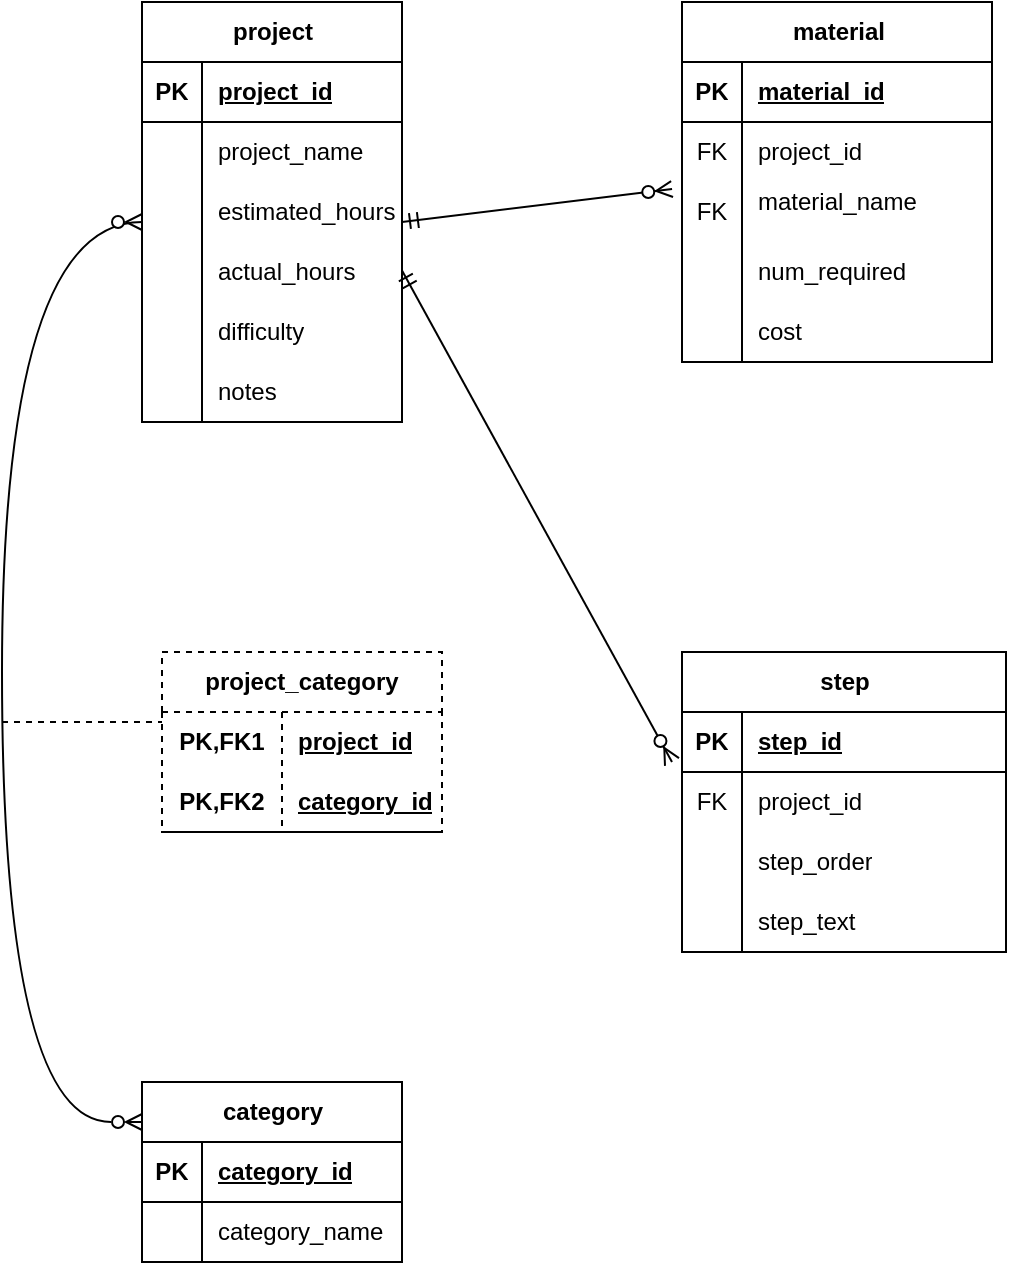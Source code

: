 <mxfile version="21.6.8" type="device">
  <diagram name="Page-1" id="HWEsv96GXKjvc-eo5x0U">
    <mxGraphModel dx="1854" dy="801" grid="1" gridSize="10" guides="1" tooltips="1" connect="1" arrows="1" fold="1" page="1" pageScale="1" pageWidth="850" pageHeight="1100" math="0" shadow="0">
      <root>
        <mxCell id="0" />
        <mxCell id="1" parent="0" />
        <mxCell id="MIZ9u0IxI-lzyPf_Fb2h-1" value="project" style="shape=table;startSize=30;container=1;collapsible=1;childLayout=tableLayout;fixedRows=1;rowLines=0;fontStyle=1;align=center;resizeLast=1;html=1;" vertex="1" parent="1">
          <mxGeometry x="30" y="40" width="130" height="210" as="geometry" />
        </mxCell>
        <mxCell id="MIZ9u0IxI-lzyPf_Fb2h-2" value="" style="shape=tableRow;horizontal=0;startSize=0;swimlaneHead=0;swimlaneBody=0;fillColor=none;collapsible=0;dropTarget=0;points=[[0,0.5],[1,0.5]];portConstraint=eastwest;top=0;left=0;right=0;bottom=1;" vertex="1" parent="MIZ9u0IxI-lzyPf_Fb2h-1">
          <mxGeometry y="30" width="130" height="30" as="geometry" />
        </mxCell>
        <mxCell id="MIZ9u0IxI-lzyPf_Fb2h-3" value="PK" style="shape=partialRectangle;connectable=0;fillColor=none;top=0;left=0;bottom=0;right=0;fontStyle=1;overflow=hidden;whiteSpace=wrap;html=1;" vertex="1" parent="MIZ9u0IxI-lzyPf_Fb2h-2">
          <mxGeometry width="30" height="30" as="geometry">
            <mxRectangle width="30" height="30" as="alternateBounds" />
          </mxGeometry>
        </mxCell>
        <mxCell id="MIZ9u0IxI-lzyPf_Fb2h-4" value="project_id" style="shape=partialRectangle;connectable=0;fillColor=none;top=0;left=0;bottom=0;right=0;align=left;spacingLeft=6;fontStyle=5;overflow=hidden;whiteSpace=wrap;html=1;" vertex="1" parent="MIZ9u0IxI-lzyPf_Fb2h-2">
          <mxGeometry x="30" width="100" height="30" as="geometry">
            <mxRectangle width="100" height="30" as="alternateBounds" />
          </mxGeometry>
        </mxCell>
        <mxCell id="MIZ9u0IxI-lzyPf_Fb2h-5" value="" style="shape=tableRow;horizontal=0;startSize=0;swimlaneHead=0;swimlaneBody=0;fillColor=none;collapsible=0;dropTarget=0;points=[[0,0.5],[1,0.5]];portConstraint=eastwest;top=0;left=0;right=0;bottom=0;" vertex="1" parent="MIZ9u0IxI-lzyPf_Fb2h-1">
          <mxGeometry y="60" width="130" height="30" as="geometry" />
        </mxCell>
        <mxCell id="MIZ9u0IxI-lzyPf_Fb2h-6" value="" style="shape=partialRectangle;connectable=0;fillColor=none;top=0;left=0;bottom=0;right=0;editable=1;overflow=hidden;whiteSpace=wrap;html=1;" vertex="1" parent="MIZ9u0IxI-lzyPf_Fb2h-5">
          <mxGeometry width="30" height="30" as="geometry">
            <mxRectangle width="30" height="30" as="alternateBounds" />
          </mxGeometry>
        </mxCell>
        <mxCell id="MIZ9u0IxI-lzyPf_Fb2h-7" value="project_name" style="shape=partialRectangle;connectable=0;fillColor=none;top=0;left=0;bottom=0;right=0;align=left;spacingLeft=6;overflow=hidden;whiteSpace=wrap;html=1;" vertex="1" parent="MIZ9u0IxI-lzyPf_Fb2h-5">
          <mxGeometry x="30" width="100" height="30" as="geometry">
            <mxRectangle width="100" height="30" as="alternateBounds" />
          </mxGeometry>
        </mxCell>
        <mxCell id="MIZ9u0IxI-lzyPf_Fb2h-8" value="" style="shape=tableRow;horizontal=0;startSize=0;swimlaneHead=0;swimlaneBody=0;fillColor=none;collapsible=0;dropTarget=0;points=[[0,0.5],[1,0.5]];portConstraint=eastwest;top=0;left=0;right=0;bottom=0;" vertex="1" parent="MIZ9u0IxI-lzyPf_Fb2h-1">
          <mxGeometry y="90" width="130" height="30" as="geometry" />
        </mxCell>
        <mxCell id="MIZ9u0IxI-lzyPf_Fb2h-9" value="" style="shape=partialRectangle;connectable=0;fillColor=none;top=0;left=0;bottom=0;right=0;editable=1;overflow=hidden;whiteSpace=wrap;html=1;" vertex="1" parent="MIZ9u0IxI-lzyPf_Fb2h-8">
          <mxGeometry width="30" height="30" as="geometry">
            <mxRectangle width="30" height="30" as="alternateBounds" />
          </mxGeometry>
        </mxCell>
        <mxCell id="MIZ9u0IxI-lzyPf_Fb2h-10" value="estimated_hours" style="shape=partialRectangle;connectable=0;fillColor=none;top=0;left=0;bottom=0;right=0;align=left;spacingLeft=6;overflow=hidden;whiteSpace=wrap;html=1;" vertex="1" parent="MIZ9u0IxI-lzyPf_Fb2h-8">
          <mxGeometry x="30" width="100" height="30" as="geometry">
            <mxRectangle width="100" height="30" as="alternateBounds" />
          </mxGeometry>
        </mxCell>
        <mxCell id="MIZ9u0IxI-lzyPf_Fb2h-11" value="" style="shape=tableRow;horizontal=0;startSize=0;swimlaneHead=0;swimlaneBody=0;fillColor=none;collapsible=0;dropTarget=0;points=[[0,0.5],[1,0.5]];portConstraint=eastwest;top=0;left=0;right=0;bottom=0;" vertex="1" parent="MIZ9u0IxI-lzyPf_Fb2h-1">
          <mxGeometry y="120" width="130" height="30" as="geometry" />
        </mxCell>
        <mxCell id="MIZ9u0IxI-lzyPf_Fb2h-12" value="" style="shape=partialRectangle;connectable=0;fillColor=none;top=0;left=0;bottom=0;right=0;editable=1;overflow=hidden;whiteSpace=wrap;html=1;" vertex="1" parent="MIZ9u0IxI-lzyPf_Fb2h-11">
          <mxGeometry width="30" height="30" as="geometry">
            <mxRectangle width="30" height="30" as="alternateBounds" />
          </mxGeometry>
        </mxCell>
        <mxCell id="MIZ9u0IxI-lzyPf_Fb2h-13" value="actual_hours" style="shape=partialRectangle;connectable=0;fillColor=none;top=0;left=0;bottom=0;right=0;align=left;spacingLeft=6;overflow=hidden;whiteSpace=wrap;html=1;" vertex="1" parent="MIZ9u0IxI-lzyPf_Fb2h-11">
          <mxGeometry x="30" width="100" height="30" as="geometry">
            <mxRectangle width="100" height="30" as="alternateBounds" />
          </mxGeometry>
        </mxCell>
        <mxCell id="MIZ9u0IxI-lzyPf_Fb2h-14" style="shape=tableRow;horizontal=0;startSize=0;swimlaneHead=0;swimlaneBody=0;fillColor=none;collapsible=0;dropTarget=0;points=[[0,0.5],[1,0.5]];portConstraint=eastwest;top=0;left=0;right=0;bottom=0;" vertex="1" parent="MIZ9u0IxI-lzyPf_Fb2h-1">
          <mxGeometry y="150" width="130" height="30" as="geometry" />
        </mxCell>
        <mxCell id="MIZ9u0IxI-lzyPf_Fb2h-15" style="shape=partialRectangle;connectable=0;fillColor=none;top=0;left=0;bottom=0;right=0;editable=1;overflow=hidden;whiteSpace=wrap;html=1;" vertex="1" parent="MIZ9u0IxI-lzyPf_Fb2h-14">
          <mxGeometry width="30" height="30" as="geometry">
            <mxRectangle width="30" height="30" as="alternateBounds" />
          </mxGeometry>
        </mxCell>
        <mxCell id="MIZ9u0IxI-lzyPf_Fb2h-16" value="difficulty" style="shape=partialRectangle;connectable=0;fillColor=none;top=0;left=0;bottom=0;right=0;align=left;spacingLeft=6;overflow=hidden;whiteSpace=wrap;html=1;" vertex="1" parent="MIZ9u0IxI-lzyPf_Fb2h-14">
          <mxGeometry x="30" width="100" height="30" as="geometry">
            <mxRectangle width="100" height="30" as="alternateBounds" />
          </mxGeometry>
        </mxCell>
        <mxCell id="MIZ9u0IxI-lzyPf_Fb2h-20" style="shape=tableRow;horizontal=0;startSize=0;swimlaneHead=0;swimlaneBody=0;fillColor=none;collapsible=0;dropTarget=0;points=[[0,0.5],[1,0.5]];portConstraint=eastwest;top=0;left=0;right=0;bottom=0;" vertex="1" parent="MIZ9u0IxI-lzyPf_Fb2h-1">
          <mxGeometry y="180" width="130" height="30" as="geometry" />
        </mxCell>
        <mxCell id="MIZ9u0IxI-lzyPf_Fb2h-21" style="shape=partialRectangle;connectable=0;fillColor=none;top=0;left=0;bottom=0;right=0;editable=1;overflow=hidden;whiteSpace=wrap;html=1;" vertex="1" parent="MIZ9u0IxI-lzyPf_Fb2h-20">
          <mxGeometry width="30" height="30" as="geometry">
            <mxRectangle width="30" height="30" as="alternateBounds" />
          </mxGeometry>
        </mxCell>
        <mxCell id="MIZ9u0IxI-lzyPf_Fb2h-22" value="notes" style="shape=partialRectangle;connectable=0;fillColor=none;top=0;left=0;bottom=0;right=0;align=left;spacingLeft=6;overflow=hidden;whiteSpace=wrap;html=1;" vertex="1" parent="MIZ9u0IxI-lzyPf_Fb2h-20">
          <mxGeometry x="30" width="100" height="30" as="geometry">
            <mxRectangle width="100" height="30" as="alternateBounds" />
          </mxGeometry>
        </mxCell>
        <mxCell id="MIZ9u0IxI-lzyPf_Fb2h-23" value="material" style="shape=table;startSize=30;container=1;collapsible=1;childLayout=tableLayout;fixedRows=1;rowLines=0;fontStyle=1;align=center;resizeLast=1;html=1;" vertex="1" parent="1">
          <mxGeometry x="300" y="40" width="155" height="180" as="geometry" />
        </mxCell>
        <mxCell id="MIZ9u0IxI-lzyPf_Fb2h-24" value="" style="shape=tableRow;horizontal=0;startSize=0;swimlaneHead=0;swimlaneBody=0;fillColor=none;collapsible=0;dropTarget=0;points=[[0,0.5],[1,0.5]];portConstraint=eastwest;top=0;left=0;right=0;bottom=1;" vertex="1" parent="MIZ9u0IxI-lzyPf_Fb2h-23">
          <mxGeometry y="30" width="155" height="30" as="geometry" />
        </mxCell>
        <mxCell id="MIZ9u0IxI-lzyPf_Fb2h-25" value="PK" style="shape=partialRectangle;connectable=0;fillColor=none;top=0;left=0;bottom=0;right=0;fontStyle=1;overflow=hidden;whiteSpace=wrap;html=1;" vertex="1" parent="MIZ9u0IxI-lzyPf_Fb2h-24">
          <mxGeometry width="30" height="30" as="geometry">
            <mxRectangle width="30" height="30" as="alternateBounds" />
          </mxGeometry>
        </mxCell>
        <mxCell id="MIZ9u0IxI-lzyPf_Fb2h-26" value="material_id" style="shape=partialRectangle;connectable=0;fillColor=none;top=0;left=0;bottom=0;right=0;align=left;spacingLeft=6;fontStyle=5;overflow=hidden;whiteSpace=wrap;html=1;" vertex="1" parent="MIZ9u0IxI-lzyPf_Fb2h-24">
          <mxGeometry x="30" width="125" height="30" as="geometry">
            <mxRectangle width="125" height="30" as="alternateBounds" />
          </mxGeometry>
        </mxCell>
        <mxCell id="MIZ9u0IxI-lzyPf_Fb2h-27" value="" style="shape=tableRow;horizontal=0;startSize=0;swimlaneHead=0;swimlaneBody=0;fillColor=none;collapsible=0;dropTarget=0;points=[[0,0.5],[1,0.5]];portConstraint=eastwest;top=0;left=0;right=0;bottom=0;" vertex="1" parent="MIZ9u0IxI-lzyPf_Fb2h-23">
          <mxGeometry y="60" width="155" height="30" as="geometry" />
        </mxCell>
        <mxCell id="MIZ9u0IxI-lzyPf_Fb2h-28" value="FK" style="shape=partialRectangle;connectable=0;fillColor=none;top=0;left=0;bottom=0;right=0;editable=1;overflow=hidden;whiteSpace=wrap;html=1;" vertex="1" parent="MIZ9u0IxI-lzyPf_Fb2h-27">
          <mxGeometry width="30" height="30" as="geometry">
            <mxRectangle width="30" height="30" as="alternateBounds" />
          </mxGeometry>
        </mxCell>
        <mxCell id="MIZ9u0IxI-lzyPf_Fb2h-29" value="project_id" style="shape=partialRectangle;connectable=0;fillColor=none;top=0;left=0;bottom=0;right=0;align=left;spacingLeft=6;overflow=hidden;whiteSpace=wrap;html=1;" vertex="1" parent="MIZ9u0IxI-lzyPf_Fb2h-27">
          <mxGeometry x="30" width="125" height="30" as="geometry">
            <mxRectangle width="125" height="30" as="alternateBounds" />
          </mxGeometry>
        </mxCell>
        <mxCell id="MIZ9u0IxI-lzyPf_Fb2h-30" value="" style="shape=tableRow;horizontal=0;startSize=0;swimlaneHead=0;swimlaneBody=0;fillColor=none;collapsible=0;dropTarget=0;points=[[0,0.5],[1,0.5]];portConstraint=eastwest;top=0;left=0;right=0;bottom=0;" vertex="1" parent="MIZ9u0IxI-lzyPf_Fb2h-23">
          <mxGeometry y="90" width="155" height="30" as="geometry" />
        </mxCell>
        <mxCell id="MIZ9u0IxI-lzyPf_Fb2h-31" value="FK" style="shape=partialRectangle;connectable=0;fillColor=none;top=0;left=0;bottom=0;right=0;editable=1;overflow=hidden;whiteSpace=wrap;html=1;" vertex="1" parent="MIZ9u0IxI-lzyPf_Fb2h-30">
          <mxGeometry width="30" height="30" as="geometry">
            <mxRectangle width="30" height="30" as="alternateBounds" />
          </mxGeometry>
        </mxCell>
        <mxCell id="MIZ9u0IxI-lzyPf_Fb2h-32" value="material_name&lt;br&gt;&lt;table style=&quot;border-color: var(--border-color);&quot;&gt;&lt;tbody style=&quot;border-color: var(--border-color);&quot;&gt;&lt;tr style=&quot;border-color: var(--border-color);&quot;&gt;&lt;td style=&quot;border-color: var(--border-color);&quot;&gt;&lt;br style=&quot;border-color: var(--border-color);&quot;&gt;&lt;/td&gt;&lt;/tr&gt;&lt;tr style=&quot;border-color: var(--border-color);&quot;&gt;&lt;td style=&quot;border-color: var(--border-color);&quot;&gt;&lt;br style=&quot;border-color: var(--border-color);&quot;&gt;&lt;/td&gt;&lt;/tr&gt;&lt;tr style=&quot;border-color: var(--border-color);&quot;&gt;&lt;td style=&quot;border-color: var(--border-color);&quot;&gt;&lt;br style=&quot;border-color: var(--border-color);&quot;&gt;&lt;/td&gt;&lt;/tr&gt;&lt;/tbody&gt;&lt;/table&gt;" style="shape=partialRectangle;connectable=0;fillColor=none;top=0;left=0;bottom=0;right=0;align=left;spacingLeft=6;overflow=hidden;whiteSpace=wrap;html=1;" vertex="1" parent="MIZ9u0IxI-lzyPf_Fb2h-30">
          <mxGeometry x="30" width="125" height="30" as="geometry">
            <mxRectangle width="125" height="30" as="alternateBounds" />
          </mxGeometry>
        </mxCell>
        <mxCell id="MIZ9u0IxI-lzyPf_Fb2h-33" value="" style="shape=tableRow;horizontal=0;startSize=0;swimlaneHead=0;swimlaneBody=0;fillColor=none;collapsible=0;dropTarget=0;points=[[0,0.5],[1,0.5]];portConstraint=eastwest;top=0;left=0;right=0;bottom=0;" vertex="1" parent="MIZ9u0IxI-lzyPf_Fb2h-23">
          <mxGeometry y="120" width="155" height="30" as="geometry" />
        </mxCell>
        <mxCell id="MIZ9u0IxI-lzyPf_Fb2h-34" value="" style="shape=partialRectangle;connectable=0;fillColor=none;top=0;left=0;bottom=0;right=0;editable=1;overflow=hidden;whiteSpace=wrap;html=1;" vertex="1" parent="MIZ9u0IxI-lzyPf_Fb2h-33">
          <mxGeometry width="30" height="30" as="geometry">
            <mxRectangle width="30" height="30" as="alternateBounds" />
          </mxGeometry>
        </mxCell>
        <mxCell id="MIZ9u0IxI-lzyPf_Fb2h-35" value="num_required" style="shape=partialRectangle;connectable=0;fillColor=none;top=0;left=0;bottom=0;right=0;align=left;spacingLeft=6;overflow=hidden;whiteSpace=wrap;html=1;" vertex="1" parent="MIZ9u0IxI-lzyPf_Fb2h-33">
          <mxGeometry x="30" width="125" height="30" as="geometry">
            <mxRectangle width="125" height="30" as="alternateBounds" />
          </mxGeometry>
        </mxCell>
        <mxCell id="MIZ9u0IxI-lzyPf_Fb2h-42" style="shape=tableRow;horizontal=0;startSize=0;swimlaneHead=0;swimlaneBody=0;fillColor=none;collapsible=0;dropTarget=0;points=[[0,0.5],[1,0.5]];portConstraint=eastwest;top=0;left=0;right=0;bottom=0;" vertex="1" parent="MIZ9u0IxI-lzyPf_Fb2h-23">
          <mxGeometry y="150" width="155" height="30" as="geometry" />
        </mxCell>
        <mxCell id="MIZ9u0IxI-lzyPf_Fb2h-43" style="shape=partialRectangle;connectable=0;fillColor=none;top=0;left=0;bottom=0;right=0;editable=1;overflow=hidden;whiteSpace=wrap;html=1;" vertex="1" parent="MIZ9u0IxI-lzyPf_Fb2h-42">
          <mxGeometry width="30" height="30" as="geometry">
            <mxRectangle width="30" height="30" as="alternateBounds" />
          </mxGeometry>
        </mxCell>
        <mxCell id="MIZ9u0IxI-lzyPf_Fb2h-44" value="cost" style="shape=partialRectangle;connectable=0;fillColor=none;top=0;left=0;bottom=0;right=0;align=left;spacingLeft=6;overflow=hidden;whiteSpace=wrap;html=1;" vertex="1" parent="MIZ9u0IxI-lzyPf_Fb2h-42">
          <mxGeometry x="30" width="125" height="30" as="geometry">
            <mxRectangle width="125" height="30" as="alternateBounds" />
          </mxGeometry>
        </mxCell>
        <mxCell id="MIZ9u0IxI-lzyPf_Fb2h-58" value="step" style="shape=table;startSize=30;container=1;collapsible=1;childLayout=tableLayout;fixedRows=1;rowLines=0;fontStyle=1;align=center;resizeLast=1;html=1;" vertex="1" parent="1">
          <mxGeometry x="300" y="365" width="162" height="150" as="geometry" />
        </mxCell>
        <mxCell id="MIZ9u0IxI-lzyPf_Fb2h-59" value="" style="shape=tableRow;horizontal=0;startSize=0;swimlaneHead=0;swimlaneBody=0;fillColor=none;collapsible=0;dropTarget=0;points=[[0,0.5],[1,0.5]];portConstraint=eastwest;top=0;left=0;right=0;bottom=1;" vertex="1" parent="MIZ9u0IxI-lzyPf_Fb2h-58">
          <mxGeometry y="30" width="162" height="30" as="geometry" />
        </mxCell>
        <mxCell id="MIZ9u0IxI-lzyPf_Fb2h-60" value="PK" style="shape=partialRectangle;connectable=0;fillColor=none;top=0;left=0;bottom=0;right=0;fontStyle=1;overflow=hidden;whiteSpace=wrap;html=1;" vertex="1" parent="MIZ9u0IxI-lzyPf_Fb2h-59">
          <mxGeometry width="30" height="30" as="geometry">
            <mxRectangle width="30" height="30" as="alternateBounds" />
          </mxGeometry>
        </mxCell>
        <mxCell id="MIZ9u0IxI-lzyPf_Fb2h-61" value="step_id" style="shape=partialRectangle;connectable=0;fillColor=none;top=0;left=0;bottom=0;right=0;align=left;spacingLeft=6;fontStyle=5;overflow=hidden;whiteSpace=wrap;html=1;" vertex="1" parent="MIZ9u0IxI-lzyPf_Fb2h-59">
          <mxGeometry x="30" width="132" height="30" as="geometry">
            <mxRectangle width="132" height="30" as="alternateBounds" />
          </mxGeometry>
        </mxCell>
        <mxCell id="MIZ9u0IxI-lzyPf_Fb2h-62" value="" style="shape=tableRow;horizontal=0;startSize=0;swimlaneHead=0;swimlaneBody=0;fillColor=none;collapsible=0;dropTarget=0;points=[[0,0.5],[1,0.5]];portConstraint=eastwest;top=0;left=0;right=0;bottom=0;" vertex="1" parent="MIZ9u0IxI-lzyPf_Fb2h-58">
          <mxGeometry y="60" width="162" height="30" as="geometry" />
        </mxCell>
        <mxCell id="MIZ9u0IxI-lzyPf_Fb2h-63" value="FK" style="shape=partialRectangle;connectable=0;fillColor=none;top=0;left=0;bottom=0;right=0;editable=1;overflow=hidden;whiteSpace=wrap;html=1;" vertex="1" parent="MIZ9u0IxI-lzyPf_Fb2h-62">
          <mxGeometry width="30" height="30" as="geometry">
            <mxRectangle width="30" height="30" as="alternateBounds" />
          </mxGeometry>
        </mxCell>
        <mxCell id="MIZ9u0IxI-lzyPf_Fb2h-64" value="project_id" style="shape=partialRectangle;connectable=0;fillColor=none;top=0;left=0;bottom=0;right=0;align=left;spacingLeft=6;overflow=hidden;whiteSpace=wrap;html=1;" vertex="1" parent="MIZ9u0IxI-lzyPf_Fb2h-62">
          <mxGeometry x="30" width="132" height="30" as="geometry">
            <mxRectangle width="132" height="30" as="alternateBounds" />
          </mxGeometry>
        </mxCell>
        <mxCell id="MIZ9u0IxI-lzyPf_Fb2h-65" value="" style="shape=tableRow;horizontal=0;startSize=0;swimlaneHead=0;swimlaneBody=0;fillColor=none;collapsible=0;dropTarget=0;points=[[0,0.5],[1,0.5]];portConstraint=eastwest;top=0;left=0;right=0;bottom=0;" vertex="1" parent="MIZ9u0IxI-lzyPf_Fb2h-58">
          <mxGeometry y="90" width="162" height="30" as="geometry" />
        </mxCell>
        <mxCell id="MIZ9u0IxI-lzyPf_Fb2h-66" value="" style="shape=partialRectangle;connectable=0;fillColor=none;top=0;left=0;bottom=0;right=0;editable=1;overflow=hidden;whiteSpace=wrap;html=1;" vertex="1" parent="MIZ9u0IxI-lzyPf_Fb2h-65">
          <mxGeometry width="30" height="30" as="geometry">
            <mxRectangle width="30" height="30" as="alternateBounds" />
          </mxGeometry>
        </mxCell>
        <mxCell id="MIZ9u0IxI-lzyPf_Fb2h-67" value="step_order" style="shape=partialRectangle;connectable=0;fillColor=none;top=0;left=0;bottom=0;right=0;align=left;spacingLeft=6;overflow=hidden;whiteSpace=wrap;html=1;" vertex="1" parent="MIZ9u0IxI-lzyPf_Fb2h-65">
          <mxGeometry x="30" width="132" height="30" as="geometry">
            <mxRectangle width="132" height="30" as="alternateBounds" />
          </mxGeometry>
        </mxCell>
        <mxCell id="MIZ9u0IxI-lzyPf_Fb2h-68" value="" style="shape=tableRow;horizontal=0;startSize=0;swimlaneHead=0;swimlaneBody=0;fillColor=none;collapsible=0;dropTarget=0;points=[[0,0.5],[1,0.5]];portConstraint=eastwest;top=0;left=0;right=0;bottom=0;" vertex="1" parent="MIZ9u0IxI-lzyPf_Fb2h-58">
          <mxGeometry y="120" width="162" height="30" as="geometry" />
        </mxCell>
        <mxCell id="MIZ9u0IxI-lzyPf_Fb2h-69" value="" style="shape=partialRectangle;connectable=0;fillColor=none;top=0;left=0;bottom=0;right=0;editable=1;overflow=hidden;whiteSpace=wrap;html=1;" vertex="1" parent="MIZ9u0IxI-lzyPf_Fb2h-68">
          <mxGeometry width="30" height="30" as="geometry">
            <mxRectangle width="30" height="30" as="alternateBounds" />
          </mxGeometry>
        </mxCell>
        <mxCell id="MIZ9u0IxI-lzyPf_Fb2h-70" value="step_text" style="shape=partialRectangle;connectable=0;fillColor=none;top=0;left=0;bottom=0;right=0;align=left;spacingLeft=6;overflow=hidden;whiteSpace=wrap;html=1;" vertex="1" parent="MIZ9u0IxI-lzyPf_Fb2h-68">
          <mxGeometry x="30" width="132" height="30" as="geometry">
            <mxRectangle width="132" height="30" as="alternateBounds" />
          </mxGeometry>
        </mxCell>
        <mxCell id="MIZ9u0IxI-lzyPf_Fb2h-71" value="category" style="shape=table;startSize=30;container=1;collapsible=1;childLayout=tableLayout;fixedRows=1;rowLines=0;fontStyle=1;align=center;resizeLast=1;html=1;" vertex="1" parent="1">
          <mxGeometry x="30" y="580" width="130" height="90" as="geometry" />
        </mxCell>
        <mxCell id="MIZ9u0IxI-lzyPf_Fb2h-72" value="" style="shape=tableRow;horizontal=0;startSize=0;swimlaneHead=0;swimlaneBody=0;fillColor=none;collapsible=0;dropTarget=0;points=[[0,0.5],[1,0.5]];portConstraint=eastwest;top=0;left=0;right=0;bottom=1;" vertex="1" parent="MIZ9u0IxI-lzyPf_Fb2h-71">
          <mxGeometry y="30" width="130" height="30" as="geometry" />
        </mxCell>
        <mxCell id="MIZ9u0IxI-lzyPf_Fb2h-73" value="PK" style="shape=partialRectangle;connectable=0;fillColor=none;top=0;left=0;bottom=0;right=0;fontStyle=1;overflow=hidden;whiteSpace=wrap;html=1;" vertex="1" parent="MIZ9u0IxI-lzyPf_Fb2h-72">
          <mxGeometry width="30" height="30" as="geometry">
            <mxRectangle width="30" height="30" as="alternateBounds" />
          </mxGeometry>
        </mxCell>
        <mxCell id="MIZ9u0IxI-lzyPf_Fb2h-74" value="category_id" style="shape=partialRectangle;connectable=0;fillColor=none;top=0;left=0;bottom=0;right=0;align=left;spacingLeft=6;fontStyle=5;overflow=hidden;whiteSpace=wrap;html=1;" vertex="1" parent="MIZ9u0IxI-lzyPf_Fb2h-72">
          <mxGeometry x="30" width="100" height="30" as="geometry">
            <mxRectangle width="100" height="30" as="alternateBounds" />
          </mxGeometry>
        </mxCell>
        <mxCell id="MIZ9u0IxI-lzyPf_Fb2h-75" value="" style="shape=tableRow;horizontal=0;startSize=0;swimlaneHead=0;swimlaneBody=0;fillColor=none;collapsible=0;dropTarget=0;points=[[0,0.5],[1,0.5]];portConstraint=eastwest;top=0;left=0;right=0;bottom=0;" vertex="1" parent="MIZ9u0IxI-lzyPf_Fb2h-71">
          <mxGeometry y="60" width="130" height="30" as="geometry" />
        </mxCell>
        <mxCell id="MIZ9u0IxI-lzyPf_Fb2h-76" value="" style="shape=partialRectangle;connectable=0;fillColor=none;top=0;left=0;bottom=0;right=0;editable=1;overflow=hidden;whiteSpace=wrap;html=1;" vertex="1" parent="MIZ9u0IxI-lzyPf_Fb2h-75">
          <mxGeometry width="30" height="30" as="geometry">
            <mxRectangle width="30" height="30" as="alternateBounds" />
          </mxGeometry>
        </mxCell>
        <mxCell id="MIZ9u0IxI-lzyPf_Fb2h-77" value="category_name" style="shape=partialRectangle;connectable=0;fillColor=none;top=0;left=0;bottom=0;right=0;align=left;spacingLeft=6;overflow=hidden;whiteSpace=wrap;html=1;" vertex="1" parent="MIZ9u0IxI-lzyPf_Fb2h-75">
          <mxGeometry x="30" width="100" height="30" as="geometry">
            <mxRectangle width="100" height="30" as="alternateBounds" />
          </mxGeometry>
        </mxCell>
        <mxCell id="MIZ9u0IxI-lzyPf_Fb2h-84" value="project_category" style="shape=table;startSize=30;container=1;collapsible=1;childLayout=tableLayout;fixedRows=1;rowLines=0;fontStyle=1;align=center;resizeLast=1;html=1;whiteSpace=wrap;dashed=1;" vertex="1" parent="1">
          <mxGeometry x="40" y="365" width="140" height="90" as="geometry" />
        </mxCell>
        <mxCell id="MIZ9u0IxI-lzyPf_Fb2h-85" value="" style="shape=tableRow;horizontal=0;startSize=0;swimlaneHead=0;swimlaneBody=0;fillColor=none;collapsible=0;dropTarget=0;points=[[0,0.5],[1,0.5]];portConstraint=eastwest;top=0;left=0;right=0;bottom=0;html=1;" vertex="1" parent="MIZ9u0IxI-lzyPf_Fb2h-84">
          <mxGeometry y="30" width="140" height="30" as="geometry" />
        </mxCell>
        <mxCell id="MIZ9u0IxI-lzyPf_Fb2h-86" value="PK,FK1" style="shape=partialRectangle;connectable=0;fillColor=none;top=0;left=0;bottom=0;right=0;fontStyle=1;overflow=hidden;html=1;whiteSpace=wrap;" vertex="1" parent="MIZ9u0IxI-lzyPf_Fb2h-85">
          <mxGeometry width="60" height="30" as="geometry">
            <mxRectangle width="60" height="30" as="alternateBounds" />
          </mxGeometry>
        </mxCell>
        <mxCell id="MIZ9u0IxI-lzyPf_Fb2h-87" value="project_id" style="shape=partialRectangle;connectable=0;fillColor=none;top=0;left=0;bottom=0;right=0;align=left;spacingLeft=6;fontStyle=5;overflow=hidden;html=1;whiteSpace=wrap;" vertex="1" parent="MIZ9u0IxI-lzyPf_Fb2h-85">
          <mxGeometry x="60" width="80" height="30" as="geometry">
            <mxRectangle width="80" height="30" as="alternateBounds" />
          </mxGeometry>
        </mxCell>
        <mxCell id="MIZ9u0IxI-lzyPf_Fb2h-88" value="" style="shape=tableRow;horizontal=0;startSize=0;swimlaneHead=0;swimlaneBody=0;fillColor=none;collapsible=0;dropTarget=0;points=[[0,0.5],[1,0.5]];portConstraint=eastwest;top=0;left=0;right=0;bottom=1;html=1;" vertex="1" parent="MIZ9u0IxI-lzyPf_Fb2h-84">
          <mxGeometry y="60" width="140" height="30" as="geometry" />
        </mxCell>
        <mxCell id="MIZ9u0IxI-lzyPf_Fb2h-89" value="PK,FK2" style="shape=partialRectangle;connectable=0;fillColor=none;top=0;left=0;bottom=0;right=0;fontStyle=1;overflow=hidden;html=1;whiteSpace=wrap;" vertex="1" parent="MIZ9u0IxI-lzyPf_Fb2h-88">
          <mxGeometry width="60" height="30" as="geometry">
            <mxRectangle width="60" height="30" as="alternateBounds" />
          </mxGeometry>
        </mxCell>
        <mxCell id="MIZ9u0IxI-lzyPf_Fb2h-90" value="category_id" style="shape=partialRectangle;connectable=0;fillColor=none;top=0;left=0;bottom=0;right=0;align=left;spacingLeft=6;fontStyle=5;overflow=hidden;html=1;whiteSpace=wrap;" vertex="1" parent="MIZ9u0IxI-lzyPf_Fb2h-88">
          <mxGeometry x="60" width="80" height="30" as="geometry">
            <mxRectangle width="80" height="30" as="alternateBounds" />
          </mxGeometry>
        </mxCell>
        <mxCell id="MIZ9u0IxI-lzyPf_Fb2h-97" value="" style="fontSize=12;html=1;endArrow=ERzeroToMany;endFill=1;rounded=0;exitX=0;exitY=0;exitDx=0;exitDy=0;edgeStyle=orthogonalEdgeStyle;curved=1;startArrow=ERzeroToMany;startFill=0;" edge="1" parent="1">
          <mxGeometry width="100" height="100" relative="1" as="geometry">
            <mxPoint x="30.0" y="600" as="sourcePoint" />
            <mxPoint x="30" y="150" as="targetPoint" />
            <Array as="points">
              <mxPoint x="-40" y="600" />
              <mxPoint x="-40" y="150" />
            </Array>
          </mxGeometry>
        </mxCell>
        <mxCell id="MIZ9u0IxI-lzyPf_Fb2h-101" value="" style="endArrow=none;html=1;rounded=0;dashed=1;" edge="1" parent="1">
          <mxGeometry relative="1" as="geometry">
            <mxPoint x="-40" y="400" as="sourcePoint" />
            <mxPoint x="40" y="400" as="targetPoint" />
          </mxGeometry>
        </mxCell>
        <mxCell id="MIZ9u0IxI-lzyPf_Fb2h-103" value="" style="fontSize=12;html=1;endArrow=ERzeroToMany;endFill=1;rounded=0;entryX=-0.032;entryY=0.117;entryDx=0;entryDy=0;entryPerimeter=0;startArrow=ERmandOne;startFill=0;" edge="1" parent="1" target="MIZ9u0IxI-lzyPf_Fb2h-30">
          <mxGeometry width="100" height="100" relative="1" as="geometry">
            <mxPoint x="160" y="150" as="sourcePoint" />
            <mxPoint x="260" y="50" as="targetPoint" />
          </mxGeometry>
        </mxCell>
        <mxCell id="MIZ9u0IxI-lzyPf_Fb2h-104" value="" style="fontSize=12;html=1;endArrow=ERzeroToMany;endFill=1;rounded=0;startArrow=ERmandOne;startFill=0;" edge="1" parent="1">
          <mxGeometry width="100" height="100" relative="1" as="geometry">
            <mxPoint x="160" y="174.26" as="sourcePoint" />
            <mxPoint x="295" y="420" as="targetPoint" />
          </mxGeometry>
        </mxCell>
      </root>
    </mxGraphModel>
  </diagram>
</mxfile>
